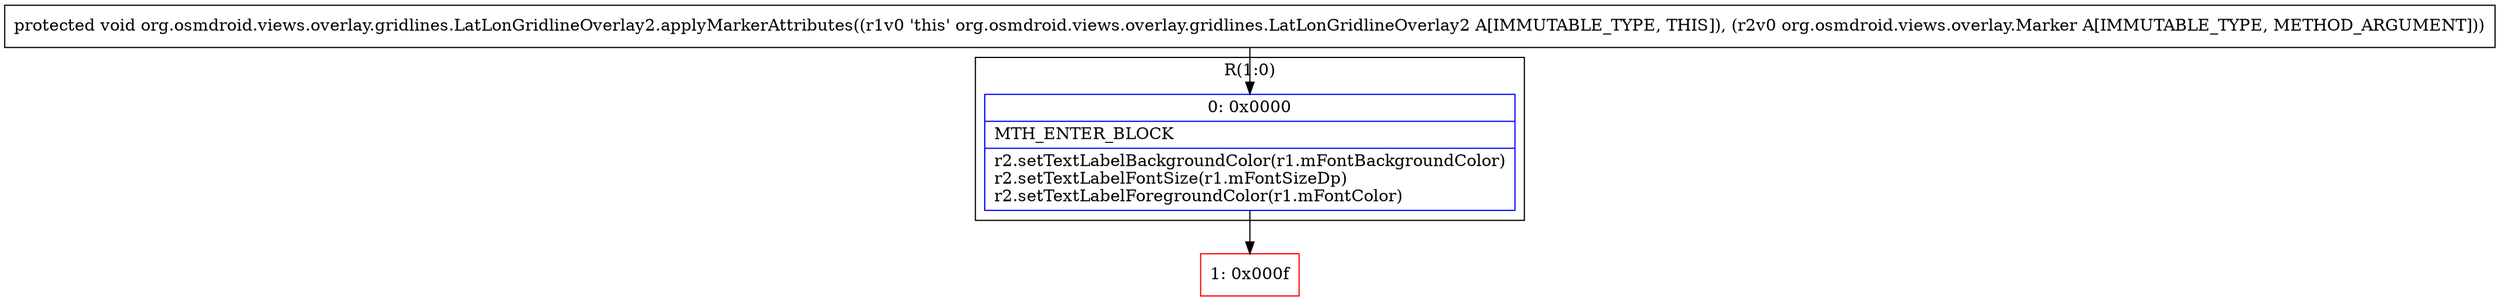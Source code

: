 digraph "CFG fororg.osmdroid.views.overlay.gridlines.LatLonGridlineOverlay2.applyMarkerAttributes(Lorg\/osmdroid\/views\/overlay\/Marker;)V" {
subgraph cluster_Region_1663266826 {
label = "R(1:0)";
node [shape=record,color=blue];
Node_0 [shape=record,label="{0\:\ 0x0000|MTH_ENTER_BLOCK\l|r2.setTextLabelBackgroundColor(r1.mFontBackgroundColor)\lr2.setTextLabelFontSize(r1.mFontSizeDp)\lr2.setTextLabelForegroundColor(r1.mFontColor)\l}"];
}
Node_1 [shape=record,color=red,label="{1\:\ 0x000f}"];
MethodNode[shape=record,label="{protected void org.osmdroid.views.overlay.gridlines.LatLonGridlineOverlay2.applyMarkerAttributes((r1v0 'this' org.osmdroid.views.overlay.gridlines.LatLonGridlineOverlay2 A[IMMUTABLE_TYPE, THIS]), (r2v0 org.osmdroid.views.overlay.Marker A[IMMUTABLE_TYPE, METHOD_ARGUMENT])) }"];
MethodNode -> Node_0;
Node_0 -> Node_1;
}

